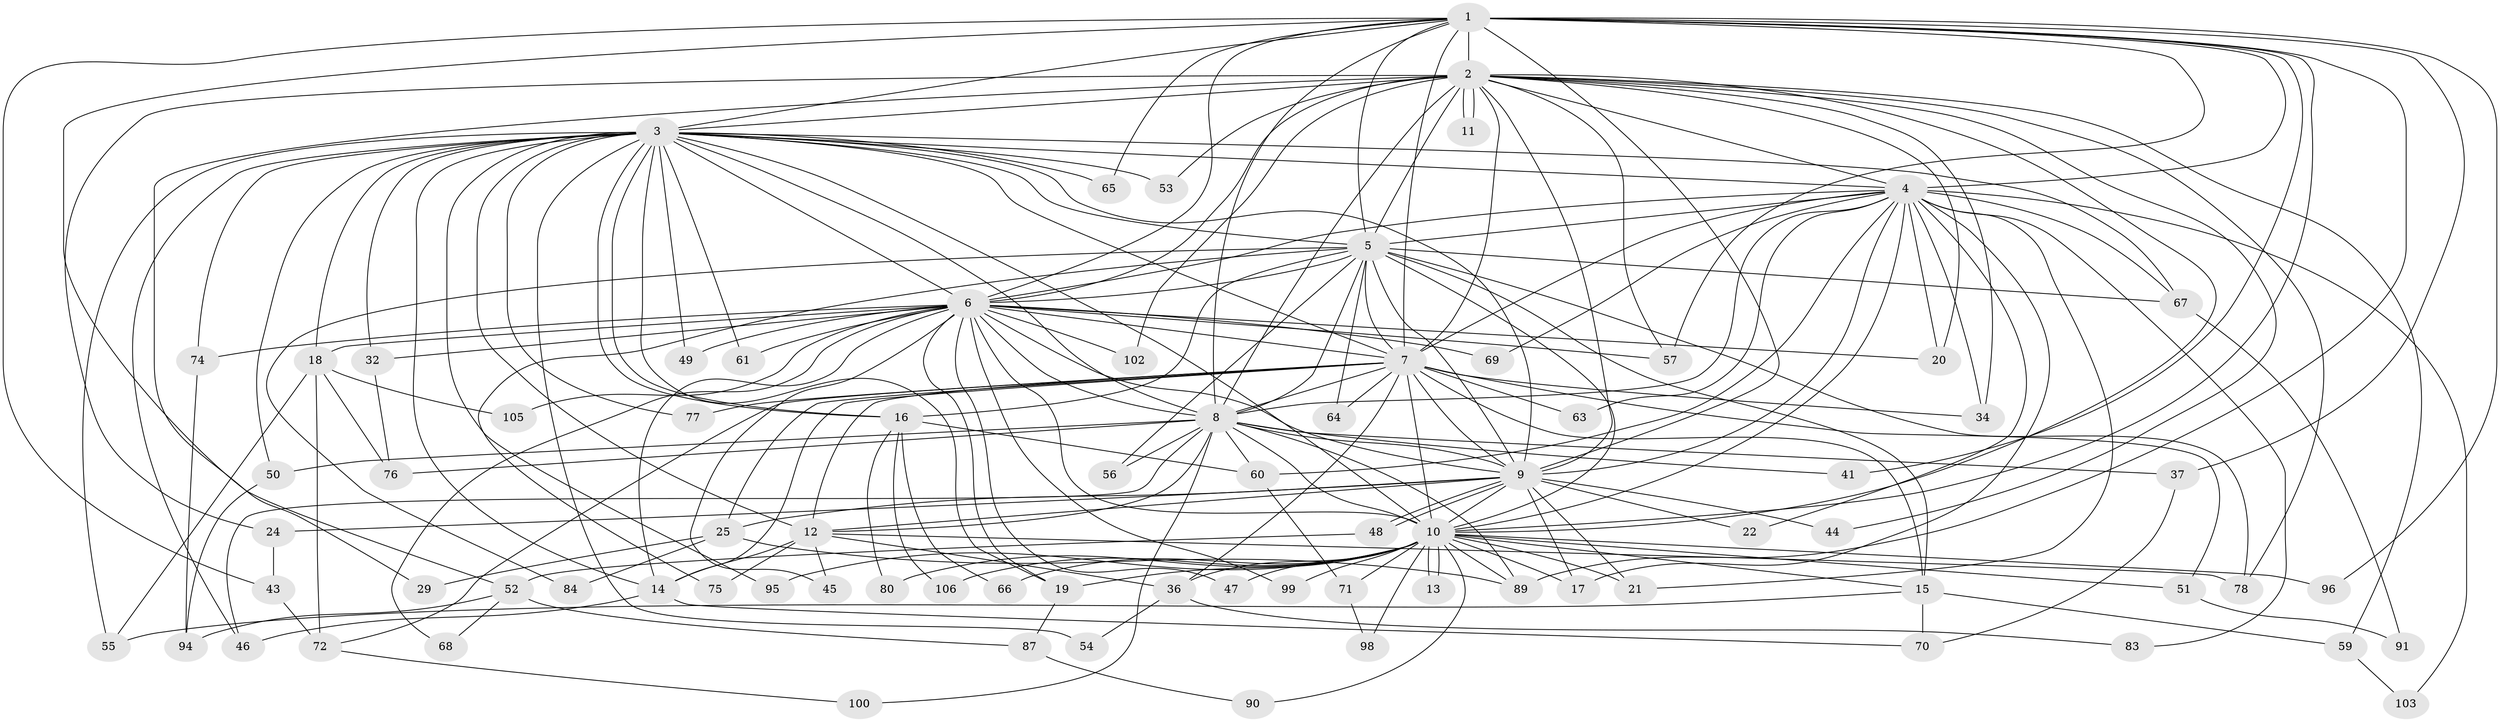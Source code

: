 // original degree distribution, {17: 0.018518518518518517, 22: 0.009259259259259259, 29: 0.009259259259259259, 21: 0.009259259259259259, 23: 0.009259259259259259, 20: 0.009259259259259259, 18: 0.018518518518518517, 28: 0.009259259259259259, 2: 0.5, 9: 0.009259259259259259, 6: 0.018518518518518517, 5: 0.027777777777777776, 7: 0.009259259259259259, 3: 0.2777777777777778, 4: 0.06481481481481481}
// Generated by graph-tools (version 1.1) at 2025/11/02/27/25 16:11:08]
// undirected, 80 vertices, 209 edges
graph export_dot {
graph [start="1"]
  node [color=gray90,style=filled];
  1 [super="+93"];
  2 [super="+62"];
  3 [super="+33"];
  4 [super="+38"];
  5;
  6 [super="+40"];
  7 [super="+23"];
  8 [super="+27"];
  9 [super="+104"];
  10 [super="+31"];
  11;
  12 [super="+28"];
  13;
  14 [super="+85"];
  15 [super="+30"];
  16 [super="+26"];
  17 [super="+92"];
  18;
  19 [super="+42"];
  20;
  21;
  22;
  24;
  25;
  29 [super="+35"];
  32;
  34 [super="+39"];
  36 [super="+58"];
  37;
  41;
  43;
  44;
  45;
  46 [super="+82"];
  47;
  48;
  49;
  50;
  51;
  52;
  53;
  54;
  55 [super="+107"];
  56;
  57;
  59;
  60 [super="+73"];
  61;
  63;
  64;
  65;
  66;
  67 [super="+81"];
  68;
  69;
  70 [super="+79"];
  71;
  72 [super="+101"];
  74;
  75;
  76 [super="+88"];
  77;
  78 [super="+86"];
  80;
  83;
  84;
  87;
  89 [super="+97"];
  90;
  91;
  94 [super="+108"];
  95;
  96;
  98;
  99;
  100;
  102;
  103;
  105;
  106;
  1 -- 2;
  1 -- 3;
  1 -- 4;
  1 -- 5;
  1 -- 6;
  1 -- 7;
  1 -- 8;
  1 -- 9;
  1 -- 10;
  1 -- 37;
  1 -- 41;
  1 -- 43;
  1 -- 52;
  1 -- 57;
  1 -- 65;
  1 -- 96;
  1 -- 89;
  2 -- 3;
  2 -- 4;
  2 -- 5;
  2 -- 6;
  2 -- 7;
  2 -- 8;
  2 -- 9;
  2 -- 10;
  2 -- 11;
  2 -- 11;
  2 -- 20;
  2 -- 24;
  2 -- 29 [weight=2];
  2 -- 44;
  2 -- 53;
  2 -- 59;
  2 -- 78;
  2 -- 102;
  2 -- 57;
  2 -- 34;
  3 -- 4;
  3 -- 5;
  3 -- 6;
  3 -- 7;
  3 -- 8;
  3 -- 9;
  3 -- 10 [weight=2];
  3 -- 12 [weight=2];
  3 -- 16;
  3 -- 16;
  3 -- 18;
  3 -- 19;
  3 -- 32;
  3 -- 46;
  3 -- 49;
  3 -- 50;
  3 -- 53;
  3 -- 54;
  3 -- 55;
  3 -- 61;
  3 -- 65;
  3 -- 74;
  3 -- 95;
  3 -- 77;
  3 -- 67;
  3 -- 14;
  4 -- 5;
  4 -- 6;
  4 -- 7;
  4 -- 8;
  4 -- 9;
  4 -- 10 [weight=2];
  4 -- 17;
  4 -- 20;
  4 -- 22;
  4 -- 34;
  4 -- 63;
  4 -- 67;
  4 -- 69;
  4 -- 83;
  4 -- 103;
  4 -- 21;
  4 -- 60;
  5 -- 6;
  5 -- 7;
  5 -- 8;
  5 -- 9;
  5 -- 10;
  5 -- 56;
  5 -- 64;
  5 -- 67;
  5 -- 75;
  5 -- 84;
  5 -- 15;
  5 -- 78;
  5 -- 16;
  6 -- 7;
  6 -- 8;
  6 -- 9;
  6 -- 10;
  6 -- 14;
  6 -- 18;
  6 -- 19;
  6 -- 32;
  6 -- 45;
  6 -- 49;
  6 -- 57;
  6 -- 61;
  6 -- 68;
  6 -- 74;
  6 -- 99;
  6 -- 102;
  6 -- 105;
  6 -- 20;
  6 -- 69;
  6 -- 47;
  7 -- 8;
  7 -- 9;
  7 -- 10;
  7 -- 12;
  7 -- 15;
  7 -- 25;
  7 -- 34;
  7 -- 51;
  7 -- 63;
  7 -- 64;
  7 -- 72;
  7 -- 77;
  7 -- 14;
  7 -- 36;
  8 -- 9;
  8 -- 10;
  8 -- 41;
  8 -- 50;
  8 -- 56;
  8 -- 60;
  8 -- 76;
  8 -- 89;
  8 -- 100;
  8 -- 46;
  8 -- 12;
  8 -- 37;
  9 -- 10;
  9 -- 17;
  9 -- 21;
  9 -- 22;
  9 -- 24;
  9 -- 25;
  9 -- 44;
  9 -- 48;
  9 -- 48;
  9 -- 12;
  10 -- 13;
  10 -- 13;
  10 -- 15;
  10 -- 21;
  10 -- 47;
  10 -- 51;
  10 -- 66;
  10 -- 71;
  10 -- 80;
  10 -- 90;
  10 -- 95;
  10 -- 96;
  10 -- 98;
  10 -- 99;
  10 -- 106;
  10 -- 36;
  10 -- 89;
  10 -- 17;
  10 -- 19;
  12 -- 14;
  12 -- 36;
  12 -- 45;
  12 -- 78;
  12 -- 75;
  14 -- 46;
  14 -- 70;
  15 -- 70;
  15 -- 59;
  15 -- 55;
  16 -- 60;
  16 -- 66;
  16 -- 80;
  16 -- 106;
  18 -- 55;
  18 -- 76;
  18 -- 105;
  18 -- 72;
  19 -- 87;
  24 -- 43;
  25 -- 29;
  25 -- 84;
  25 -- 89;
  32 -- 76;
  36 -- 54;
  36 -- 83;
  37 -- 70;
  43 -- 72;
  48 -- 52;
  50 -- 94;
  51 -- 91;
  52 -- 68;
  52 -- 87;
  52 -- 94;
  59 -- 103;
  60 -- 71;
  67 -- 91;
  71 -- 98;
  72 -- 100;
  74 -- 94;
  87 -- 90;
}
